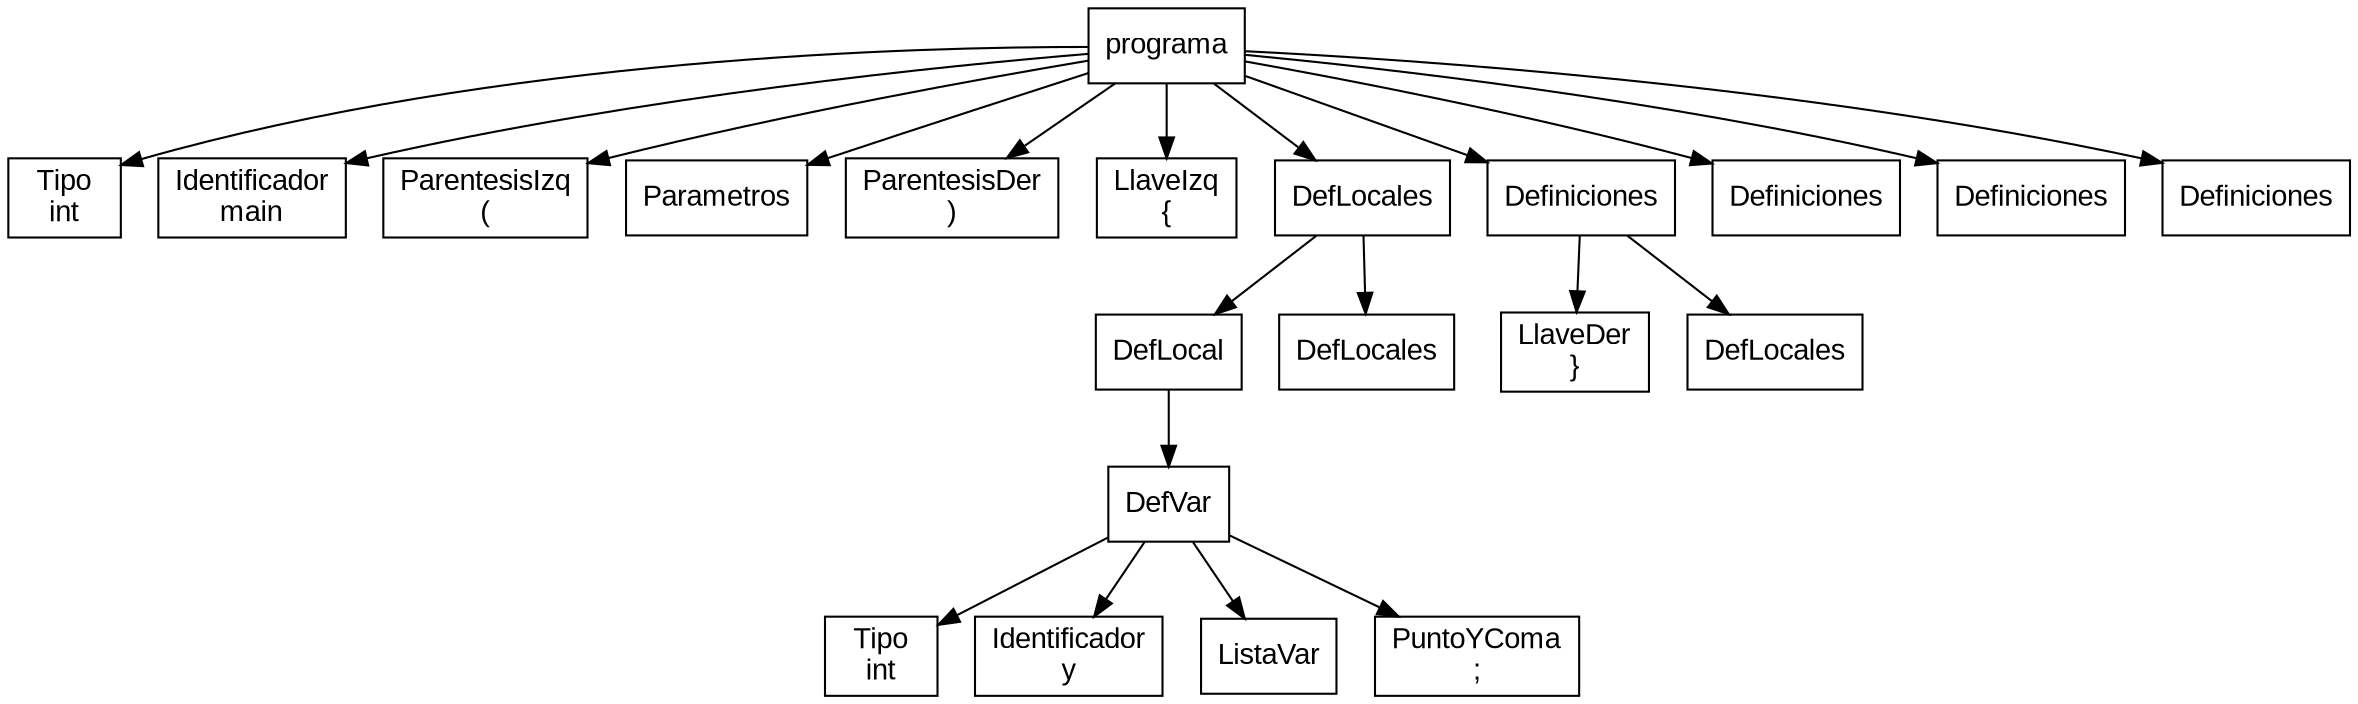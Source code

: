digraph AST {
  node [shape=box, fontname="Arial"];
  rankdir=TB;
  n0 [label="programa"];
  n1 [label="Tipo\nint"];
  n0 -> n1;
  n2 [label="Identificador\nmain"];
  n0 -> n2;
  n3 [label="ParentesisIzq\n("];
  n0 -> n3;
  n4 [label="Parametros"];
  n0 -> n4;
  n5 [label="ParentesisDer\n)"];
  n0 -> n5;
  n6 [label="LlaveIzq\n{"];
  n0 -> n6;
  n7 [label="DefLocales"];
  n8 [label="DefLocal"];
  n9 [label="DefVar"];
  n10 [label="Tipo\nint"];
  n9 -> n10;
  n11 [label="Identificador\ny"];
  n9 -> n11;
  n12 [label="ListaVar"];
  n9 -> n12;
  n13 [label="PuntoYComa\n;"];
  n9 -> n13;
  n8 -> n9;
  n7 -> n8;
  n14 [label="DefLocales"];
  n7 -> n14;
  n0 -> n7;
  n15 [label="Definiciones"];
  n16 [label="LlaveDer\n}"];
  n15 -> n16;
  n17 [label="DefLocales"];
  n15 -> n17;
  n0 -> n15;
  n18 [label="Definiciones"];
  n0 -> n18;
  n19 [label="Definiciones"];
  n0 -> n19;
  n20 [label="Definiciones"];
  n0 -> n20;
}